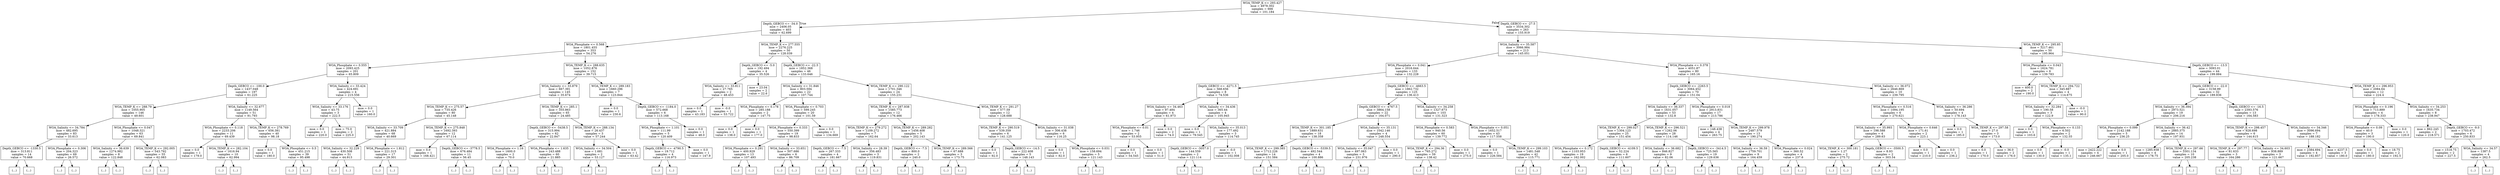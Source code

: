 digraph Tree {
node [shape=box] ;
0 [label="WOA_TEMP_K <= 293.427\nmse = 4978.302\nsamples = 666\nvalue = 101.184"] ;
1 [label="Depth_GEBCO <= -34.0\nmse = 2406.05\nsamples = 403\nvalue = 62.699"] ;
0 -> 1 [labeldistance=2.5, labelangle=45, headlabel="True"] ;
2 [label="WOA_Phosphate <= 0.568\nmse = 1801.455\nsamples = 353\nvalue = 54.276"] ;
1 -> 2 ;
3 [label="WOA_Phosphate <= 0.555\nmse = 2093.425\nsamples = 201\nvalue = 65.809"] ;
2 -> 3 ;
4 [label="Depth_GEBCO <= -100.0\nmse = 1437.048\nsamples = 197\nvalue = 61.225"] ;
3 -> 4 ;
5 [label="WOA_TEMP_K <= 288.79\nmse = 1055.905\nsamples = 146\nvalue = 49.601"] ;
4 -> 5 ;
6 [label="WOA_Salinity <= 34.784\nmse = 482.695\nsamples = 83\nvalue = 33.613"] ;
5 -> 6 ;
7 [label="Depth_GEBCO <= -1330.5\nmse = 313.811\nsamples = 14\nvalue = 70.668"] ;
6 -> 7 ;
8 [label="(...)"] ;
7 -> 8 ;
21 [label="(...)"] ;
7 -> 21 ;
32 [label="WOA_Phosphate <= 0.306\nmse = 204.323\nsamples = 69\nvalue = 26.572"] ;
6 -> 32 ;
33 [label="(...)"] ;
32 -> 33 ;
74 [label="(...)"] ;
32 -> 74 ;
115 [label="WOA_Phosphate <= 0.047\nmse = 1048.321\nsamples = 63\nvalue = 69.841"] ;
5 -> 115 ;
116 [label="WOA_Salinity <= 36.639\nmse = 1274.982\nsamples = 8\nvalue = 122.848"] ;
115 -> 116 ;
117 [label="(...)"] ;
116 -> 117 ;
126 [label="(...)"] ;
116 -> 126 ;
131 [label="WOA_TEMP_K <= 292.005\nmse = 543.792\nsamples = 55\nvalue = 62.083"] ;
115 -> 131 ;
132 [label="(...)"] ;
131 -> 132 ;
191 [label="(...)"] ;
131 -> 191 ;
224 [label="WOA_Salinity <= 32.677\nmse = 1149.564\nsamples = 51\nvalue = 91.793"] ;
4 -> 224 ;
225 [label="WOA_Phosphate <= 0.118\nmse = 2233.206\nsamples = 11\nvalue = 69.439"] ;
224 -> 225 ;
226 [label="mse = 0.0\nsamples = 1\nvalue = 179.0"] ;
225 -> 226 ;
227 [label="WOA_TEMP_K <= 282.104\nmse = 1616.94\nsamples = 10\nvalue = 62.994"] ;
225 -> 227 ;
228 [label="(...)"] ;
227 -> 228 ;
229 [label="(...)"] ;
227 -> 229 ;
232 [label="WOA_TEMP_K <= 278.769\nmse = 656.381\nsamples = 40\nvalue = 98.18"] ;
224 -> 232 ;
233 [label="mse = 0.0\nsamples = 1\nvalue = 180.0"] ;
232 -> 233 ;
234 [label="WOA_Phosphate <= 0.5\nmse = 451.215\nsamples = 39\nvalue = 95.498"] ;
232 -> 234 ;
235 [label="(...)"] ;
234 -> 235 ;
296 [label="(...)"] ;
234 -> 296 ;
299 [label="WOA_Salinity <= 33.424\nmse = 424.691\nsamples = 4\nvalue = 215.556"] ;
3 -> 299 ;
300 [label="WOA_Salinity <= 33.176\nmse = 43.75\nsamples = 3\nvalue = 222.5"] ;
299 -> 300 ;
301 [label="mse = 0.0\nsamples = 1\nvalue = 220.0"] ;
300 -> 301 ;
302 [label="mse = 75.0\nsamples = 2\nvalue = 225.0"] ;
300 -> 302 ;
303 [label="mse = 0.0\nsamples = 1\nvalue = 160.0"] ;
299 -> 303 ;
304 [label="WOA_TEMP_K <= 288.635\nmse = 1052.876\nsamples = 152\nvalue = 39.715"] ;
2 -> 304 ;
305 [label="WOA_Salinity <= 33.879\nmse = 667.391\nsamples = 145\nvalue = 35.674"] ;
304 -> 305 ;
306 [label="WOA_TEMP_K <= 275.57\nmse = 735.426\nsamples = 80\nvalue = 45.148"] ;
305 -> 306 ;
307 [label="WOA_Salinity <= 33.709\nmse = 421.884\nsamples = 68\nvalue = 40.669"] ;
306 -> 307 ;
308 [label="WOA_Salinity <= 32.229\nmse = 430.508\nsamples = 51\nvalue = 44.913"] ;
307 -> 308 ;
309 [label="(...)"] ;
308 -> 309 ;
310 [label="(...)"] ;
308 -> 310 ;
365 [label="WOA_Phosphate <= 1.812\nmse = 221.315\nsamples = 17\nvalue = 29.301"] ;
307 -> 365 ;
366 [label="(...)"] ;
365 -> 366 ;
385 [label="(...)"] ;
365 -> 385 ;
398 [label="WOA_TEMP_K <= 275.848\nmse = 1692.393\nsamples = 12\nvalue = 67.114"] ;
306 -> 398 ;
399 [label="mse = 0.0\nsamples = 1\nvalue = 168.421"] ;
398 -> 399 ;
400 [label="Depth_GEBCO <= -3778.5\nmse = 676.484\nsamples = 11\nvalue = 56.45"] ;
398 -> 400 ;
401 [label="(...)"] ;
400 -> 401 ;
414 [label="(...)"] ;
400 -> 414 ;
421 [label="WOA_TEMP_K <= 285.1\nmse = 355.863\nsamples = 65\nvalue = 24.485"] ;
305 -> 421 ;
422 [label="Depth_GEBCO <= -5438.5\nmse = 315.994\nsamples = 62\nvalue = 22.847"] ;
421 -> 422 ;
423 [label="WOA_Phosphate <= 1.16\nmse = 1600.0\nsamples = 2\nvalue = 70.0"] ;
422 -> 423 ;
424 [label="(...)"] ;
423 -> 424 ;
425 [label="(...)"] ;
423 -> 425 ;
426 [label="WOA_Phosphate <= 1.635\nmse = 243.488\nsamples = 60\nvalue = 21.885"] ;
422 -> 426 ;
427 [label="(...)"] ;
426 -> 427 ;
522 [label="(...)"] ;
426 -> 522 ;
531 [label="WOA_TEMP_K <= 288.134\nmse = 26.437\nsamples = 3\nvalue = 57.244"] ;
421 -> 531 ;
532 [label="WOA_Salinity <= 34.504\nmse = 1.681\nsamples = 2\nvalue = 53.127"] ;
531 -> 532 ;
533 [label="(...)"] ;
532 -> 533 ;
534 [label="(...)"] ;
532 -> 534 ;
535 [label="mse = 0.0\nsamples = 1\nvalue = 63.42"] ;
531 -> 535 ;
536 [label="WOA_TEMP_K <= 289.183\nmse = 1660.296\nsamples = 7\nvalue = 123.844"] ;
304 -> 536 ;
537 [label="mse = 0.0\nsamples = 1\nvalue = 230.6"] ;
536 -> 537 ;
538 [label="Depth_GEBCO <= -1184.0\nmse = 572.668\nsamples = 6\nvalue = 113.168"] ;
536 -> 538 ;
539 [label="WOA_Phosphate <= 1.101\nmse = 111.99\nsamples = 5\nvalue = 120.409"] ;
538 -> 539 ;
540 [label="Depth_GEBCO <= -4790.5\nmse = 19.712\nsamples = 4\nvalue = 116.973"] ;
539 -> 540 ;
541 [label="(...)"] ;
540 -> 541 ;
542 [label="(...)"] ;
540 -> 542 ;
545 [label="mse = 0.0\nsamples = 1\nvalue = 147.9"] ;
539 -> 545 ;
546 [label="mse = 0.0\nsamples = 1\nvalue = 48.0"] ;
538 -> 546 ;
547 [label="WOA_TEMP_K <= 277.555\nmse = 2276.225\nsamples = 50\nvalue = 128.039"] ;
1 -> 547 ;
548 [label="Depth_GEBCO <= -5.0\nmse = 192.494\nsamples = 4\nvalue = 35.526"] ;
547 -> 548 ;
549 [label="WOA_Salinity <= 33.811\nmse = 27.765\nsamples = 2\nvalue = 48.453"] ;
548 -> 549 ;
550 [label="mse = 0.0\nsamples = 1\nvalue = 43.183"] ;
549 -> 550 ;
551 [label="mse = -0.0\nsamples = 1\nvalue = 53.722"] ;
549 -> 551 ;
552 [label="mse = 23.04\nsamples = 2\nvalue = 22.6"] ;
548 -> 552 ;
553 [label="Depth_GEBCO <= -22.5\nmse = 1852.368\nsamples = 46\nvalue = 133.646"] ;
547 -> 553 ;
554 [label="WOA_Salinity <= 31.846\nmse = 803.594\nsamples = 22\nvalue = 107.744"] ;
553 -> 554 ;
555 [label="WOA_Phosphate <= 0.178\nmse = 285.188\nsamples = 2\nvalue = 147.75"] ;
554 -> 555 ;
556 [label="mse = 0.0\nsamples = 1\nvalue = 138.0"] ;
555 -> 556 ;
557 [label="mse = 0.0\nsamples = 1\nvalue = 177.0"] ;
555 -> 557 ;
558 [label="WOA_Phosphate <= 0.703\nmse = 599.245\nsamples = 20\nvalue = 101.59"] ;
554 -> 558 ;
559 [label="WOA_Phosphate <= 0.333\nmse = 550.399\nsamples = 19\nvalue = 98.833"] ;
558 -> 559 ;
560 [label="WOA_Phosphate <= 0.291\nmse = 400.929\nsamples = 13\nvalue = 107.493"] ;
559 -> 560 ;
561 [label="(...)"] ;
560 -> 561 ;
576 [label="(...)"] ;
560 -> 576 ;
577 [label="WOA_Salinity <= 33.651\nmse = 507.686\nsamples = 6\nvalue = 86.709"] ;
559 -> 577 ;
578 [label="(...)"] ;
577 -> 578 ;
579 [label="(...)"] ;
577 -> 579 ;
588 [label="mse = 0.0\nsamples = 1\nvalue = 134.669"] ;
558 -> 588 ;
589 [label="WOA_TEMP_K <= 290.122\nmse = 1701.346\nsamples = 24\nvalue = 155.231"] ;
553 -> 589 ;
590 [label="WOA_TEMP_K <= 287.938\nmse = 1585.773\nsamples = 12\nvalue = 176.466"] ;
589 -> 590 ;
591 [label="WOA_TEMP_K <= 279.272\nmse = 1109.272\nsamples = 7\nvalue = 162.64"] ;
590 -> 591 ;
592 [label="Depth_GEBCO <= -7.5\nmse = 267.333\nsamples = 4\nvalue = 181.667"] ;
591 -> 592 ;
593 [label="(...)"] ;
592 -> 593 ;
596 [label="(...)"] ;
592 -> 596 ;
599 [label="WOA_Salinity <= 28.39\nmse = 356.483\nsamples = 3\nvalue = 119.831"] ;
591 -> 599 ;
600 [label="(...)"] ;
599 -> 600 ;
601 [label="(...)"] ;
599 -> 601 ;
604 [label="WOA_TEMP_K <= 289.282\nmse = 1456.408\nsamples = 5\nvalue = 202.143"] ;
590 -> 604 ;
605 [label="Depth_GEBCO <= -7.5\nmse = 800.0\nsamples = 2\nvalue = 240.0"] ;
604 -> 605 ;
606 [label="(...)"] ;
605 -> 606 ;
607 [label="(...)"] ;
605 -> 607 ;
608 [label="WOA_TEMP_K <= 289.566\nmse = 67.688\nsamples = 3\nvalue = 173.75"] ;
604 -> 608 ;
609 [label="(...)"] ;
608 -> 609 ;
610 [label="(...)"] ;
608 -> 610 ;
611 [label="WOA_TEMP_K <= 291.27\nmse = 577.59\nsamples = 12\nvalue = 128.688"] ;
589 -> 611 ;
612 [label="WOA_TEMP_K <= 290.519\nmse = 539.359\nsamples = 6\nvalue = 141.125"] ;
611 -> 612 ;
613 [label="mse = 0.0\nsamples = 1\nvalue = 92.0"] ;
612 -> 613 ;
614 [label="Depth_GEBCO <= -14.5\nmse = 222.408\nsamples = 5\nvalue = 148.143"] ;
612 -> 614 ;
615 [label="(...)"] ;
614 -> 615 ;
620 [label="(...)"] ;
614 -> 620 ;
623 [label="WOA_Salinity <= 31.038\nmse = 306.438\nsamples = 6\nvalue = 116.25"] ;
611 -> 623 ;
624 [label="mse = 0.0\nsamples = 1\nvalue = 82.0"] ;
623 -> 624 ;
625 [label="WOA_Phosphate <= 0.031\nmse = 158.694\nsamples = 5\nvalue = 121.143"] ;
623 -> 625 ;
626 [label="(...)"] ;
625 -> 626 ;
627 [label="(...)"] ;
625 -> 627 ;
634 [label="Depth_GEBCO <= -27.5\nmse = 3534.302\nsamples = 263\nvalue = 155.919"] ;
0 -> 634 [labeldistance=2.5, labelangle=-45, headlabel="False"] ;
635 [label="WOA_Salinity <= 35.587\nmse = 3066.984\nsamples = 213\nvalue = 145.051"] ;
634 -> 635 ;
636 [label="WOA_Phosphate <= 0.041\nmse = 2016.644\nsamples = 133\nvalue = 132.228"] ;
635 -> 636 ;
637 [label="Depth_GEBCO <= -4271.5\nmse = 568.656\nsamples = 8\nvalue = 74.536"] ;
636 -> 637 ;
638 [label="WOA_Salinity <= 34.463\nmse = 97.484\nsamples = 4\nvalue = 61.973"] ;
637 -> 638 ;
639 [label="WOA_Phosphate <= 0.01\nmse = 1.746\nsamples = 2\nvalue = 53.955"] ;
638 -> 639 ;
640 [label="mse = 0.0\nsamples = 1\nvalue = 54.545"] ;
639 -> 640 ;
641 [label="mse = 0.0\nsamples = 1\nvalue = 51.0"] ;
639 -> 641 ;
642 [label="mse = 0.0\nsamples = 2\nvalue = 74.0"] ;
638 -> 642 ;
643 [label="WOA_Salinity <= 34.436\nmse = 365.44\nsamples = 4\nvalue = 105.945"] ;
637 -> 643 ;
644 [label="mse = 0.0\nsamples = 1\nvalue = 79.545"] ;
643 -> 644 ;
645 [label="WOA_Salinity <= 35.013\nmse = 177.492\nsamples = 3\nvalue = 114.745"] ;
643 -> 645 ;
646 [label="Depth_GEBCO <= -3057.0\nmse = 144.559\nsamples = 2\nvalue = 121.114"] ;
645 -> 646 ;
647 [label="(...)"] ;
646 -> 647 ;
648 [label="(...)"] ;
646 -> 648 ;
649 [label="mse = -0.0\nsamples = 1\nvalue = 102.008"] ;
645 -> 649 ;
650 [label="Depth_GEBCO <= -4663.5\nmse = 1862.732\nsamples = 125\nvalue = 136.413"] ;
636 -> 650 ;
651 [label="Depth_GEBCO <= -4767.5\nmse = 3864.158\nsamples = 22\nvalue = 164.071"] ;
650 -> 651 ;
652 [label="WOA_TEMP_K <= 301.185\nmse = 1889.631\nsamples = 18\nvalue = 138.358"] ;
651 -> 652 ;
653 [label="WOA_TEMP_K <= 299.385\nmse = 1712.226\nsamples = 14\nvalue = 151.584"] ;
652 -> 653 ;
654 [label="(...)"] ;
653 -> 654 ;
671 [label="(...)"] ;
653 -> 671 ;
680 [label="Depth_GEBCO <= -5339.5\nmse = 492.544\nsamples = 4\nvalue = 100.886"] ;
652 -> 680 ;
681 [label="(...)"] ;
680 -> 681 ;
682 [label="(...)"] ;
680 -> 682 ;
687 [label="WOA_Salinity <= 35.131\nmse = 1042.146\nsamples = 4\nvalue = 248.554"] ;
651 -> 687 ;
688 [label="WOA_Salinity <= 35.047\nmse = 497.063\nsamples = 3\nvalue = 231.976"] ;
687 -> 688 ;
689 [label="(...)"] ;
688 -> 689 ;
692 [label="(...)"] ;
688 -> 692 ;
693 [label="mse = 0.0\nsamples = 1\nvalue = 290.0"] ;
687 -> 693 ;
694 [label="WOA_Salinity <= 34.258\nmse = 1327.673\nsamples = 103\nvalue = 131.323"] ;
650 -> 694 ;
695 [label="WOA_Phosphate <= 0.583\nmse = 940.56\nsamples = 60\nvalue = 139.772"] ;
694 -> 695 ;
696 [label="WOA_TEMP_K <= 294.36\nmse = 765.272\nsamples = 59\nvalue = 138.42"] ;
695 -> 696 ;
697 [label="(...)"] ;
696 -> 697 ;
700 [label="(...)"] ;
696 -> 700 ;
781 [label="mse = 0.0\nsamples = 1\nvalue = 275.0"] ;
695 -> 781 ;
782 [label="WOA_Phosphate <= 0.051\nmse = 1652.517\nsamples = 43\nvalue = 117.558"] ;
694 -> 782 ;
783 [label="mse = 0.0\nsamples = 1\nvalue = 226.584"] ;
782 -> 783 ;
784 [label="WOA_TEMP_K <= 299.103\nmse = 1481.548\nsamples = 42\nvalue = 115.771"] ;
782 -> 784 ;
785 [label="(...)"] ;
784 -> 785 ;
832 [label="(...)"] ;
784 -> 832 ;
857 [label="WOA_Phosphate <= 0.378\nmse = 4051.87\nsamples = 80\nvalue = 165.16"] ;
635 -> 857 ;
858 [label="Depth_GEBCO <= -2263.5\nmse = 3064.452\nsamples = 70\nvalue = 151.04"] ;
857 -> 858 ;
859 [label="WOA_Salinity <= 36.337\nmse = 1631.057\nsamples = 53\nvalue = 132.8"] ;
858 -> 859 ;
860 [label="WOA_TEMP_K <= 299.027\nmse = 1304.123\nsamples = 25\nvalue = 151.454"] ;
859 -> 860 ;
861 [label="WOA_Phosphate <= 0.172\nmse = 1103.953\nsamples = 19\nvalue = 162.002"] ;
860 -> 861 ;
862 [label="(...)"] ;
861 -> 862 ;
881 [label="(...)"] ;
861 -> 881 ;
892 [label="Depth_GEBCO <= -4109.5\nmse = 52.224\nsamples = 6\nvalue = 111.607"] ;
860 -> 892 ;
893 [label="(...)"] ;
892 -> 893 ;
900 [label="(...)"] ;
892 -> 900 ;
903 [label="WOA_TEMP_K <= 296.521\nmse = 1262.06\nsamples = 28\nvalue = 114.146"] ;
859 -> 903 ;
904 [label="WOA_Salinity <= 36.682\nmse = 846.827\nsamples = 9\nvalue = 82.06"] ;
903 -> 904 ;
905 [label="(...)"] ;
904 -> 905 ;
914 [label="(...)"] ;
904 -> 914 ;
921 [label="Depth_GEBCO <= -3414.5\nmse = 725.565\nsamples = 19\nvalue = 129.636"] ;
903 -> 921 ;
922 [label="(...)"] ;
921 -> 922 ;
949 [label="(...)"] ;
921 -> 949 ;
952 [label="WOA_Phosphate <= 0.018\nmse = 2913.831\nsamples = 17\nvalue = 213.786"] ;
858 -> 952 ;
953 [label="mse = 148.438\nsamples = 4\nvalue = 263.75"] ;
952 -> 953 ;
954 [label="WOA_TEMP_K <= 299.978\nmse = 2487.579\nsamples = 13\nvalue = 190.274"] ;
952 -> 954 ;
955 [label="WOA_Salinity <= 36.59\nmse = 1759.701\nsamples = 9\nvalue = 164.459"] ;
954 -> 955 ;
956 [label="(...)"] ;
955 -> 956 ;
965 [label="(...)"] ;
955 -> 965 ;
966 [label="WOA_Phosphate <= 0.024\nmse = 360.52\nsamples = 4\nvalue = 237.6"] ;
954 -> 966 ;
967 [label="(...)"] ;
966 -> 967 ;
968 [label="(...)"] ;
966 -> 968 ;
971 [label="WOA_Salinity <= 36.072\nmse = 2646.869\nsamples = 10\nvalue = 239.795"] ;
857 -> 971 ;
972 [label="WOA_Phosphate <= 0.516\nmse = 1094.195\nsamples = 6\nvalue = 270.621"] ;
971 -> 972 ;
973 [label="WOA_Salinity <= 35.993\nmse = 198.588\nsamples = 4\nvalue = 289.63"] ;
972 -> 973 ;
974 [label="WOA_TEMP_K <= 300.181\nmse = 1.27\nsamples = 2\nvalue = 275.72"] ;
973 -> 974 ;
975 [label="(...)"] ;
974 -> 975 ;
976 [label="(...)"] ;
974 -> 976 ;
977 [label="Depth_GEBCO <= -3500.5\nmse = 8.93\nsamples = 2\nvalue = 303.54"] ;
973 -> 977 ;
978 [label="(...)"] ;
977 -> 978 ;
979 [label="(...)"] ;
977 -> 979 ;
980 [label="WOA_Phosphate <= 0.646\nmse = 171.61\nsamples = 2\nvalue = 223.1"] ;
972 -> 980 ;
981 [label="mse = 0.0\nsamples = 1\nvalue = 210.0"] ;
980 -> 981 ;
982 [label="mse = 0.0\nsamples = 1\nvalue = 236.2"] ;
980 -> 982 ;
983 [label="WOA_Salinity <= 36.286\nmse = 50.694\nsamples = 4\nvalue = 178.143"] ;
971 -> 983 ;
984 [label="mse = 0.0\nsamples = 1\nvalue = 185.0"] ;
983 -> 984 ;
985 [label="WOA_TEMP_K <= 297.58\nmse = 27.0\nsamples = 3\nvalue = 173.0"] ;
983 -> 985 ;
986 [label="mse = 0.0\nsamples = 1\nvalue = 170.0"] ;
985 -> 986 ;
987 [label="mse = 36.0\nsamples = 2\nvalue = 176.0"] ;
985 -> 987 ;
988 [label="WOA_TEMP_K <= 295.85\nmse = 3217.461\nsamples = 50\nvalue = 195.964"] ;
634 -> 988 ;
989 [label="WOA_Phosphate <= 0.043\nmse = 1624.781\nsamples = 6\nvalue = 139.783"] ;
988 -> 989 ;
990 [label="mse = 400.0\nsamples = 2\nvalue = 190.0"] ;
989 -> 990 ;
991 [label="WOA_TEMP_K <= 294.722\nmse = 345.887\nsamples = 4\nvalue = 114.675"] ;
989 -> 991 ;
992 [label="WOA_Salinity <= 32.284\nmse = 190.58\nsamples = 3\nvalue = 122.9"] ;
991 -> 992 ;
993 [label="mse = 0.0\nsamples = 1\nvalue = 103.6"] ;
992 -> 993 ;
994 [label="WOA_Phosphate <= 0.133\nmse = 6.502\nsamples = 2\nvalue = 132.55"] ;
992 -> 994 ;
995 [label="mse = 0.0\nsamples = 1\nvalue = 130.0"] ;
994 -> 995 ;
996 [label="mse = -0.0\nsamples = 1\nvalue = 135.1"] ;
994 -> 996 ;
997 [label="mse = -0.0\nsamples = 1\nvalue = 90.0"] ;
991 -> 997 ;
998 [label="Depth_GEBCO <= -13.5\nmse = 3093.01\nsamples = 44\nvalue = 199.884"] ;
988 -> 998 ;
999 [label="Depth_GEBCO <= -22.0\nmse = 3158.99\nsamples = 32\nvalue = 189.836"] ;
998 -> 999 ;
1000 [label="WOA_Salinity <= 36.394\nmse = 2973.521\nsamples = 19\nvalue = 206.216"] ;
999 -> 1000 ;
1001 [label="WOA_Phosphate <= 0.099\nmse = 2142.188\nsamples = 5\nvalue = 236.25"] ;
1000 -> 1001 ;
1002 [label="mse = 2422.222\nsamples = 4\nvalue = 246.667"] ;
1001 -> 1002 ;
1003 [label="mse = 0.0\nsamples = 1\nvalue = 205.0"] ;
1001 -> 1003 ;
1004 [label="WOA_Salinity <= 36.42\nmse = 2885.375\nsamples = 14\nvalue = 197.931"] ;
1000 -> 1004 ;
1005 [label="mse = 1285.938\nsamples = 4\nvalue = 178.75"] ;
1004 -> 1005 ;
1006 [label="WOA_TEMP_K <= 297.66\nmse = 3301.134\nsamples = 10\nvalue = 205.238"] ;
1004 -> 1006 ;
1007 [label="(...)"] ;
1006 -> 1007 ;
1008 [label="(...)"] ;
1006 -> 1008 ;
1011 [label="Depth_GEBCO <= -16.5\nmse = 2393.576\nsamples = 13\nvalue = 164.583"] ;
999 -> 1011 ;
1012 [label="WOA_TEMP_K <= 298.457\nmse = 928.698\nsamples = 6\nvalue = 144.615"] ;
1011 -> 1012 ;
1013 [label="WOA_TEMP_K <= 297.77\nmse = 81.633\nsamples = 3\nvalue = 164.286"] ;
1012 -> 1013 ;
1014 [label="(...)"] ;
1013 -> 1014 ;
1015 [label="(...)"] ;
1013 -> 1015 ;
1016 [label="WOA_Salinity <= 34.603\nmse = 938.889\nsamples = 3\nvalue = 121.667"] ;
1012 -> 1016 ;
1017 [label="(...)"] ;
1016 -> 1017 ;
1018 [label="(...)"] ;
1016 -> 1018 ;
1019 [label="WOA_Salinity <= 34.346\nmse = 3096.694\nsamples = 7\nvalue = 188.182"] ;
1011 -> 1019 ;
1020 [label="mse = 2384.694\nsamples = 4\nvalue = 192.857"] ;
1019 -> 1020 ;
1021 [label="mse = 4237.5\nsamples = 3\nvalue = 180.0"] ;
1019 -> 1021 ;
1022 [label="WOA_TEMP_K <= 296.953\nmse = 2084.64\nsamples = 12\nvalue = 224.4"] ;
998 -> 1022 ;
1023 [label="WOA_Phosphate <= 0.196\nmse = 713.889\nsamples = 4\nvalue = 178.333"] ;
1022 -> 1023 ;
1024 [label="WOA_Phosphate <= 0.09\nmse = 40.0\nsamples = 3\nvalue = 190.0"] ;
1023 -> 1024 ;
1025 [label="mse = 0.0\nsamples = 1\nvalue = 180.0"] ;
1024 -> 1025 ;
1026 [label="mse = 18.75\nsamples = 2\nvalue = 192.5"] ;
1024 -> 1026 ;
1027 [label="mse = 0.0\nsamples = 1\nvalue = 120.0"] ;
1023 -> 1027 ;
1028 [label="WOA_Salinity <= 34.253\nmse = 1635.734\nsamples = 8\nvalue = 238.947"] ;
1022 -> 1028 ;
1029 [label="mse = 862.245\nsamples = 2\nvalue = 218.571"] ;
1028 -> 1029 ;
1030 [label="Depth_GEBCO <= -9.0\nmse = 1703.472\nsamples = 6\nvalue = 250.833"] ;
1028 -> 1030 ;
1031 [label="mse = 1518.75\nsamples = 2\nvalue = 227.5"] ;
1030 -> 1031 ;
1032 [label="WOA_Salinity <= 34.57\nmse = 1387.5\nsamples = 4\nvalue = 262.5"] ;
1030 -> 1032 ;
1033 [label="(...)"] ;
1032 -> 1033 ;
1034 [label="(...)"] ;
1032 -> 1034 ;
}